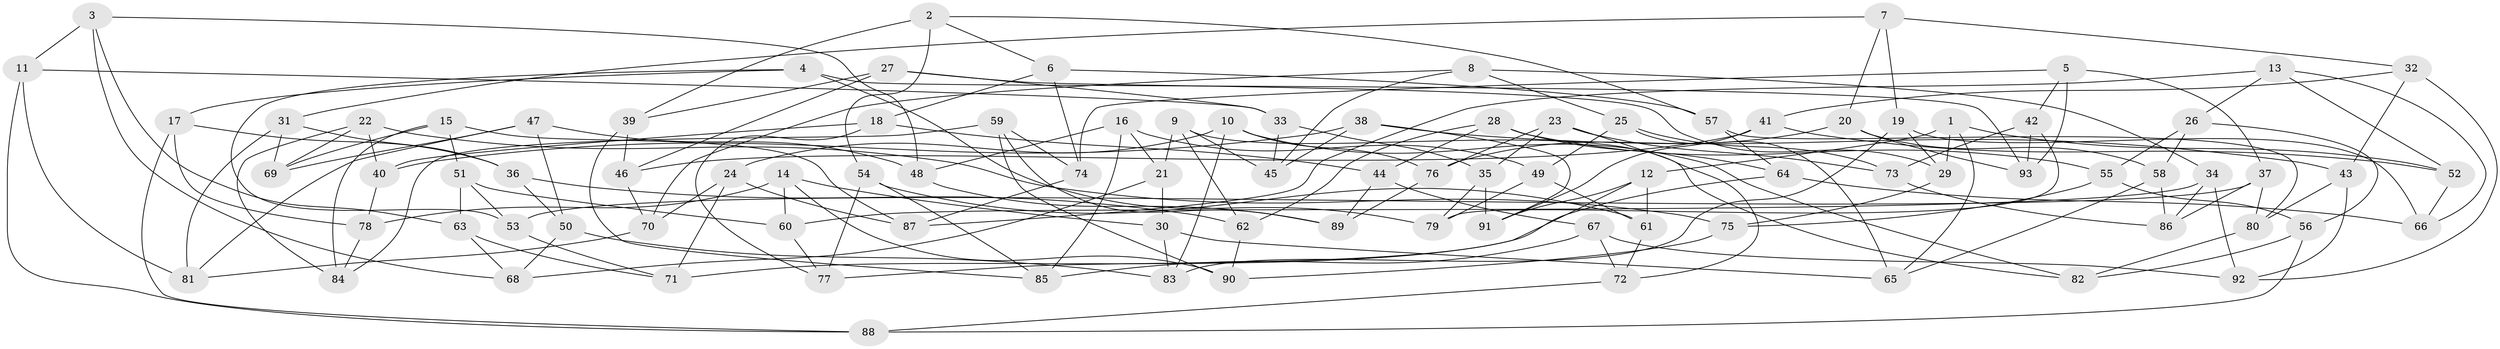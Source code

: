// coarse degree distribution, {3: 0.13043478260869565, 4: 0.43478260869565216, 5: 0.17391304347826086, 8: 0.06521739130434782, 6: 0.043478260869565216, 2: 0.021739130434782608, 9: 0.06521739130434782, 10: 0.043478260869565216, 7: 0.021739130434782608}
// Generated by graph-tools (version 1.1) at 2025/03/03/04/25 22:03:04]
// undirected, 93 vertices, 186 edges
graph export_dot {
graph [start="1"]
  node [color=gray90,style=filled];
  1;
  2;
  3;
  4;
  5;
  6;
  7;
  8;
  9;
  10;
  11;
  12;
  13;
  14;
  15;
  16;
  17;
  18;
  19;
  20;
  21;
  22;
  23;
  24;
  25;
  26;
  27;
  28;
  29;
  30;
  31;
  32;
  33;
  34;
  35;
  36;
  37;
  38;
  39;
  40;
  41;
  42;
  43;
  44;
  45;
  46;
  47;
  48;
  49;
  50;
  51;
  52;
  53;
  54;
  55;
  56;
  57;
  58;
  59;
  60;
  61;
  62;
  63;
  64;
  65;
  66;
  67;
  68;
  69;
  70;
  71;
  72;
  73;
  74;
  75;
  76;
  77;
  78;
  79;
  80;
  81;
  82;
  83;
  84;
  85;
  86;
  87;
  88;
  89;
  90;
  91;
  92;
  93;
  1 -- 29;
  1 -- 65;
  1 -- 52;
  1 -- 12;
  2 -- 6;
  2 -- 57;
  2 -- 54;
  2 -- 39;
  3 -- 63;
  3 -- 68;
  3 -- 48;
  3 -- 11;
  4 -- 17;
  4 -- 53;
  4 -- 79;
  4 -- 93;
  5 -- 42;
  5 -- 37;
  5 -- 74;
  5 -- 93;
  6 -- 74;
  6 -- 57;
  6 -- 18;
  7 -- 32;
  7 -- 20;
  7 -- 31;
  7 -- 19;
  8 -- 45;
  8 -- 70;
  8 -- 25;
  8 -- 34;
  9 -- 82;
  9 -- 45;
  9 -- 21;
  9 -- 62;
  10 -- 24;
  10 -- 76;
  10 -- 82;
  10 -- 83;
  11 -- 81;
  11 -- 88;
  11 -- 33;
  12 -- 77;
  12 -- 61;
  12 -- 91;
  13 -- 87;
  13 -- 52;
  13 -- 26;
  13 -- 66;
  14 -- 30;
  14 -- 90;
  14 -- 78;
  14 -- 60;
  15 -- 51;
  15 -- 69;
  15 -- 84;
  15 -- 87;
  16 -- 21;
  16 -- 48;
  16 -- 49;
  16 -- 85;
  17 -- 78;
  17 -- 36;
  17 -- 88;
  18 -- 77;
  18 -- 40;
  18 -- 44;
  19 -- 66;
  19 -- 83;
  19 -- 29;
  20 -- 76;
  20 -- 58;
  20 -- 93;
  21 -- 68;
  21 -- 30;
  22 -- 75;
  22 -- 40;
  22 -- 69;
  22 -- 84;
  23 -- 76;
  23 -- 73;
  23 -- 72;
  23 -- 35;
  24 -- 87;
  24 -- 71;
  24 -- 70;
  25 -- 49;
  25 -- 65;
  25 -- 73;
  26 -- 58;
  26 -- 55;
  26 -- 56;
  27 -- 46;
  27 -- 39;
  27 -- 29;
  27 -- 33;
  28 -- 62;
  28 -- 55;
  28 -- 44;
  28 -- 64;
  29 -- 75;
  30 -- 83;
  30 -- 65;
  31 -- 69;
  31 -- 81;
  31 -- 36;
  32 -- 92;
  32 -- 41;
  32 -- 43;
  33 -- 45;
  33 -- 35;
  34 -- 86;
  34 -- 92;
  34 -- 60;
  35 -- 79;
  35 -- 91;
  36 -- 50;
  36 -- 62;
  37 -- 80;
  37 -- 53;
  37 -- 86;
  38 -- 43;
  38 -- 40;
  38 -- 91;
  38 -- 45;
  39 -- 85;
  39 -- 46;
  40 -- 78;
  41 -- 91;
  41 -- 46;
  41 -- 52;
  42 -- 93;
  42 -- 73;
  42 -- 79;
  43 -- 92;
  43 -- 80;
  44 -- 89;
  44 -- 67;
  46 -- 70;
  47 -- 48;
  47 -- 69;
  47 -- 50;
  47 -- 81;
  48 -- 89;
  49 -- 61;
  49 -- 79;
  50 -- 68;
  50 -- 83;
  51 -- 53;
  51 -- 60;
  51 -- 63;
  52 -- 66;
  53 -- 71;
  54 -- 77;
  54 -- 85;
  54 -- 61;
  55 -- 56;
  55 -- 75;
  56 -- 88;
  56 -- 82;
  57 -- 80;
  57 -- 64;
  58 -- 86;
  58 -- 65;
  59 -- 84;
  59 -- 90;
  59 -- 89;
  59 -- 74;
  60 -- 77;
  61 -- 72;
  62 -- 90;
  63 -- 71;
  63 -- 68;
  64 -- 66;
  64 -- 71;
  67 -- 85;
  67 -- 92;
  67 -- 72;
  70 -- 81;
  72 -- 88;
  73 -- 86;
  74 -- 87;
  75 -- 90;
  76 -- 89;
  78 -- 84;
  80 -- 82;
}
